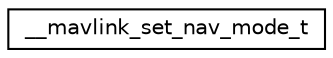 digraph "Graphical Class Hierarchy"
{
 // INTERACTIVE_SVG=YES
  edge [fontname="Helvetica",fontsize="10",labelfontname="Helvetica",labelfontsize="10"];
  node [fontname="Helvetica",fontsize="10",shape=record];
  rankdir="LR";
  Node1 [label="__mavlink_set_nav_mode_t",height=0.2,width=0.4,color="black", fillcolor="white", style="filled",URL="$struct____mavlink__set__nav__mode__t.html"];
}

